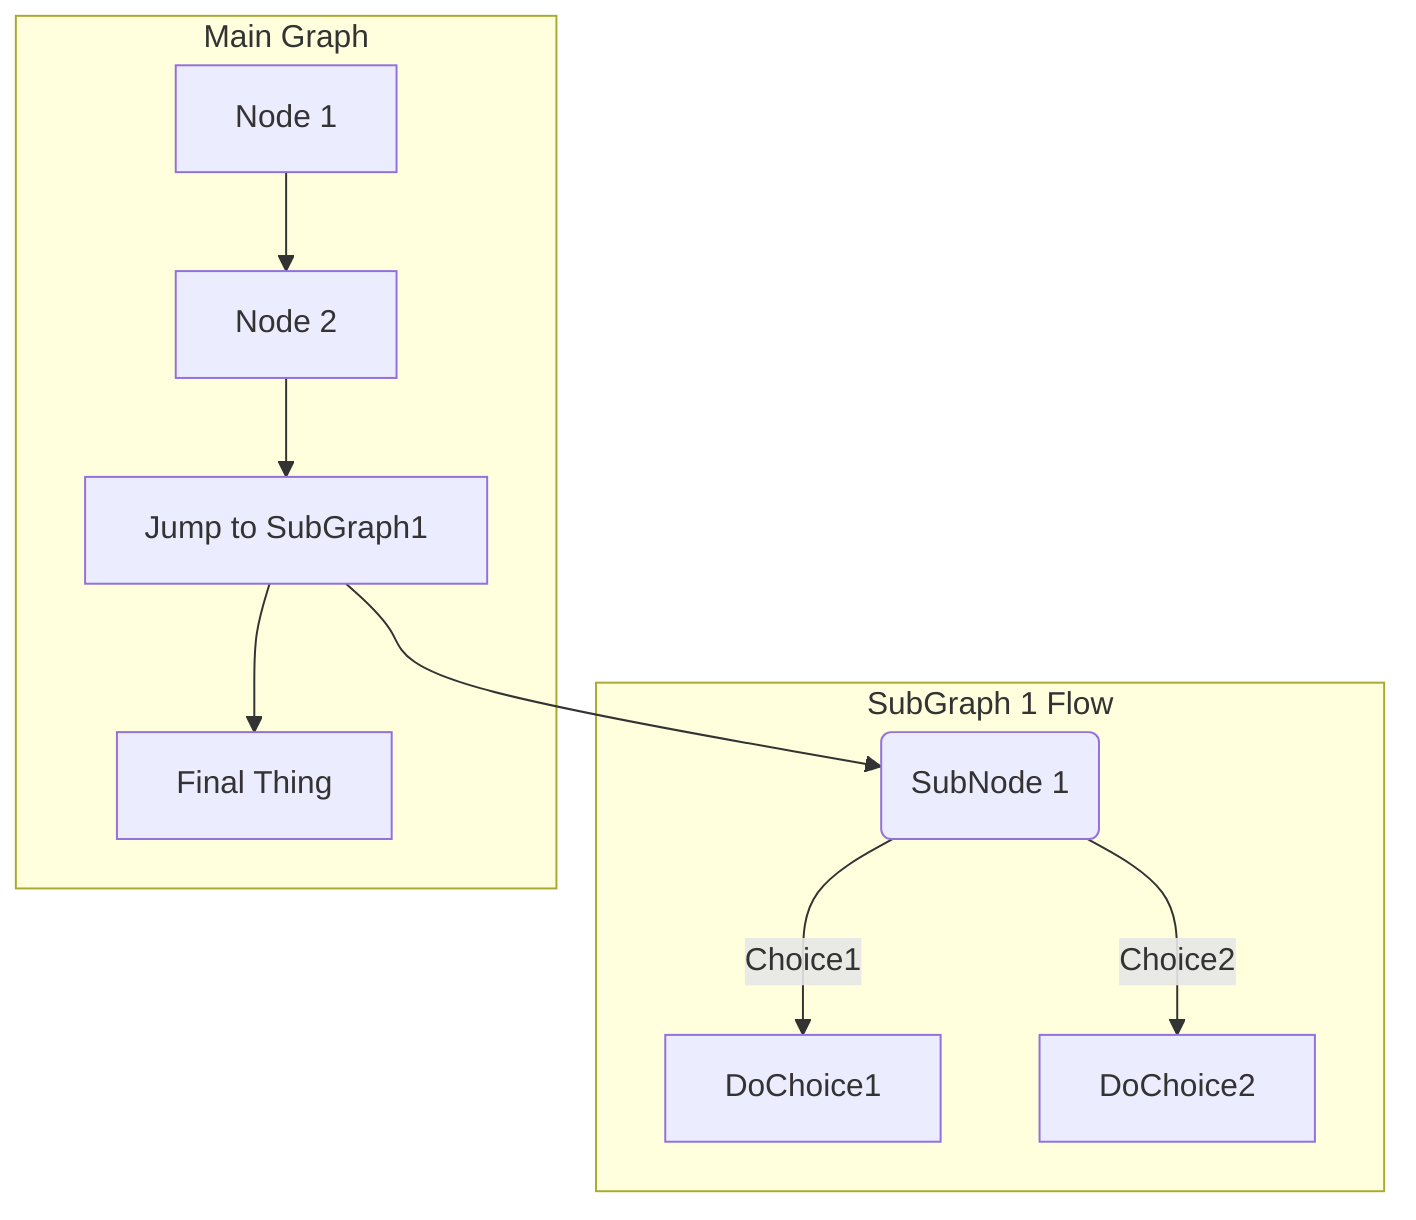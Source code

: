 graph TB

  SubGraph1 --> SubGraph1Flow
  subgraph "SubGraph 1 Flow"
  SubGraph1Flow(SubNode 1)
  SubGraph1Flow -- Choice1 --> DoChoice1
  SubGraph1Flow -- Choice2 --> DoChoice2
  end

  subgraph "Main Graph"
  Node1[Node 1] --> Node2[Node 2]
  Node2 --> SubGraph1[Jump to SubGraph1]
  SubGraph1 --> FinalThing[Final Thing]
end